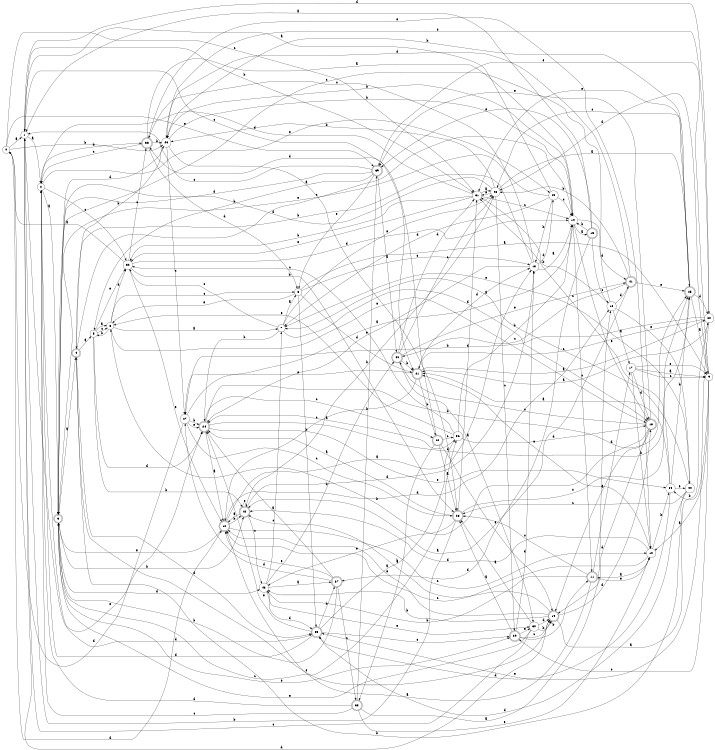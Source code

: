 digraph n37_3 {
__start0 [label="" shape="none"];

rankdir=LR;
size="8,5";

s0 [style="filled", color="black", fillcolor="white" shape="circle", label="0"];
s1 [style="filled", color="black", fillcolor="white" shape="circle", label="1"];
s2 [style="filled", color="black", fillcolor="white" shape="circle", label="2"];
s3 [style="rounded,filled", color="black", fillcolor="white" shape="doublecircle", label="3"];
s4 [style="rounded,filled", color="black", fillcolor="white" shape="doublecircle", label="4"];
s5 [style="filled", color="black", fillcolor="white" shape="circle", label="5"];
s6 [style="filled", color="black", fillcolor="white" shape="circle", label="6"];
s7 [style="filled", color="black", fillcolor="white" shape="circle", label="7"];
s8 [style="filled", color="black", fillcolor="white" shape="circle", label="8"];
s9 [style="filled", color="black", fillcolor="white" shape="circle", label="9"];
s10 [style="filled", color="black", fillcolor="white" shape="circle", label="10"];
s11 [style="rounded,filled", color="black", fillcolor="white" shape="doublecircle", label="11"];
s12 [style="rounded,filled", color="black", fillcolor="white" shape="doublecircle", label="12"];
s13 [style="filled", color="black", fillcolor="white" shape="circle", label="13"];
s14 [style="filled", color="black", fillcolor="white" shape="circle", label="14"];
s15 [style="rounded,filled", color="black", fillcolor="white" shape="doublecircle", label="15"];
s16 [style="filled", color="black", fillcolor="white" shape="circle", label="16"];
s17 [style="filled", color="black", fillcolor="white" shape="circle", label="17"];
s18 [style="rounded,filled", color="black", fillcolor="white" shape="doublecircle", label="18"];
s19 [style="rounded,filled", color="black", fillcolor="white" shape="doublecircle", label="19"];
s20 [style="filled", color="black", fillcolor="white" shape="circle", label="20"];
s21 [style="rounded,filled", color="black", fillcolor="white" shape="doublecircle", label="21"];
s22 [style="rounded,filled", color="black", fillcolor="white" shape="doublecircle", label="22"];
s23 [style="rounded,filled", color="black", fillcolor="white" shape="doublecircle", label="23"];
s24 [style="rounded,filled", color="black", fillcolor="white" shape="doublecircle", label="24"];
s25 [style="rounded,filled", color="black", fillcolor="white" shape="doublecircle", label="25"];
s26 [style="filled", color="black", fillcolor="white" shape="circle", label="26"];
s27 [style="filled", color="black", fillcolor="white" shape="circle", label="27"];
s28 [style="filled", color="black", fillcolor="white" shape="circle", label="28"];
s29 [style="rounded,filled", color="black", fillcolor="white" shape="doublecircle", label="29"];
s30 [style="filled", color="black", fillcolor="white" shape="circle", label="30"];
s31 [style="filled", color="black", fillcolor="white" shape="circle", label="31"];
s32 [style="filled", color="black", fillcolor="white" shape="circle", label="32"];
s33 [style="rounded,filled", color="black", fillcolor="white" shape="doublecircle", label="33"];
s34 [style="filled", color="black", fillcolor="white" shape="circle", label="34"];
s35 [style="rounded,filled", color="black", fillcolor="white" shape="doublecircle", label="35"];
s36 [style="filled", color="black", fillcolor="white" shape="circle", label="36"];
s37 [style="rounded,filled", color="black", fillcolor="white" shape="doublecircle", label="37"];
s38 [style="rounded,filled", color="black", fillcolor="white" shape="doublecircle", label="38"];
s39 [style="rounded,filled", color="black", fillcolor="white" shape="doublecircle", label="39"];
s40 [style="rounded,filled", color="black", fillcolor="white" shape="doublecircle", label="40"];
s41 [style="rounded,filled", color="black", fillcolor="white" shape="doublecircle", label="41"];
s42 [style="rounded,filled", color="black", fillcolor="white" shape="doublecircle", label="42"];
s43 [style="filled", color="black", fillcolor="white" shape="circle", label="43"];
s44 [style="filled", color="black", fillcolor="white" shape="circle", label="44"];
s45 [style="filled", color="black", fillcolor="white" shape="circle", label="45"];
s0 -> s1 [label="a"];
s0 -> s26 [label="b"];
s0 -> s31 [label="c"];
s0 -> s12 [label="d"];
s0 -> s39 [label="e"];
s1 -> s2 [label="a"];
s1 -> s31 [label="b"];
s1 -> s21 [label="c"];
s1 -> s19 [label="d"];
s1 -> s24 [label="e"];
s2 -> s3 [label="a"];
s2 -> s33 [label="b"];
s2 -> s32 [label="c"];
s2 -> s35 [label="d"];
s2 -> s45 [label="e"];
s3 -> s4 [label="a"];
s3 -> s42 [label="b"];
s3 -> s36 [label="c"];
s3 -> s43 [label="d"];
s3 -> s29 [label="e"];
s4 -> s5 [label="a"];
s4 -> s26 [label="b"];
s4 -> s14 [label="c"];
s4 -> s35 [label="d"];
s4 -> s19 [label="e"];
s5 -> s6 [label="a"];
s5 -> s42 [label="b"];
s5 -> s6 [label="c"];
s5 -> s24 [label="d"];
s5 -> s32 [label="e"];
s6 -> s7 [label="a"];
s6 -> s5 [label="b"];
s6 -> s8 [label="c"];
s6 -> s32 [label="d"];
s6 -> s18 [label="e"];
s7 -> s8 [label="a"];
s7 -> s24 [label="b"];
s7 -> s32 [label="c"];
s7 -> s18 [label="d"];
s7 -> s28 [label="e"];
s8 -> s9 [label="a"];
s8 -> s35 [label="b"];
s8 -> s13 [label="c"];
s8 -> s21 [label="d"];
s8 -> s6 [label="e"];
s9 -> s10 [label="a"];
s9 -> s34 [label="b"];
s9 -> s29 [label="c"];
s9 -> s28 [label="d"];
s9 -> s39 [label="e"];
s10 -> s11 [label="a"];
s10 -> s34 [label="b"];
s10 -> s12 [label="c"];
s10 -> s42 [label="d"];
s10 -> s21 [label="e"];
s11 -> s12 [label="a"];
s11 -> s43 [label="b"];
s11 -> s23 [label="c"];
s11 -> s17 [label="d"];
s11 -> s10 [label="e"];
s12 -> s13 [label="a"];
s12 -> s42 [label="b"];
s12 -> s10 [label="c"];
s12 -> s16 [label="d"];
s12 -> s3 [label="e"];
s13 -> s14 [label="a"];
s13 -> s4 [label="b"];
s13 -> s33 [label="c"];
s13 -> s45 [label="d"];
s13 -> s24 [label="e"];
s14 -> s15 [label="a"];
s14 -> s26 [label="b"];
s14 -> s11 [label="c"];
s14 -> s41 [label="d"];
s14 -> s18 [label="e"];
s15 -> s1 [label="a"];
s15 -> s14 [label="b"];
s15 -> s16 [label="c"];
s15 -> s37 [label="d"];
s15 -> s39 [label="e"];
s16 -> s17 [label="a"];
s16 -> s31 [label="b"];
s16 -> s3 [label="c"];
s16 -> s41 [label="d"];
s16 -> s44 [label="e"];
s17 -> s9 [label="a"];
s17 -> s10 [label="b"];
s17 -> s9 [label="c"];
s17 -> s18 [label="d"];
s17 -> s9 [label="e"];
s18 -> s19 [label="a"];
s18 -> s6 [label="b"];
s18 -> s40 [label="c"];
s18 -> s19 [label="d"];
s18 -> s39 [label="e"];
s19 -> s20 [label="a"];
s19 -> s43 [label="b"];
s19 -> s42 [label="c"];
s19 -> s18 [label="d"];
s19 -> s12 [label="e"];
s20 -> s21 [label="a"];
s20 -> s27 [label="b"];
s20 -> s21 [label="c"];
s20 -> s1 [label="d"];
s20 -> s35 [label="e"];
s21 -> s20 [label="a"];
s21 -> s22 [label="b"];
s21 -> s12 [label="c"];
s21 -> s13 [label="d"];
s21 -> s27 [label="e"];
s22 -> s23 [label="a"];
s22 -> s38 [label="b"];
s22 -> s36 [label="c"];
s22 -> s33 [label="d"];
s22 -> s19 [label="e"];
s23 -> s24 [label="a"];
s23 -> s1 [label="b"];
s23 -> s25 [label="c"];
s23 -> s31 [label="d"];
s23 -> s43 [label="e"];
s24 -> s12 [label="a"];
s24 -> s25 [label="b"];
s24 -> s22 [label="c"];
s24 -> s25 [label="d"];
s24 -> s34 [label="e"];
s25 -> s9 [label="a"];
s25 -> s26 [label="b"];
s25 -> s28 [label="c"];
s25 -> s20 [label="d"];
s25 -> s31 [label="e"];
s26 -> s23 [label="a"];
s26 -> s14 [label="b"];
s26 -> s27 [label="c"];
s26 -> s3 [label="d"];
s26 -> s20 [label="e"];
s27 -> s14 [label="a"];
s27 -> s24 [label="b"];
s27 -> s23 [label="c"];
s27 -> s0 [label="d"];
s27 -> s24 [label="e"];
s28 -> s25 [label="a"];
s28 -> s26 [label="b"];
s28 -> s29 [label="c"];
s28 -> s3 [label="d"];
s28 -> s31 [label="e"];
s29 -> s23 [label="a"];
s29 -> s11 [label="b"];
s29 -> s19 [label="c"];
s29 -> s13 [label="d"];
s29 -> s30 [label="e"];
s30 -> s23 [label="a"];
s30 -> s19 [label="b"];
s30 -> s1 [label="c"];
s30 -> s19 [label="d"];
s30 -> s3 [label="e"];
s31 -> s28 [label="a"];
s31 -> s32 [label="b"];
s31 -> s14 [label="c"];
s31 -> s2 [label="d"];
s31 -> s32 [label="e"];
s32 -> s0 [label="a"];
s32 -> s23 [label="b"];
s32 -> s33 [label="c"];
s32 -> s14 [label="d"];
s32 -> s12 [label="e"];
s33 -> s14 [label="a"];
s33 -> s26 [label="b"];
s33 -> s2 [label="c"];
s33 -> s8 [label="d"];
s33 -> s10 [label="e"];
s34 -> s21 [label="a"];
s34 -> s25 [label="b"];
s34 -> s31 [label="c"];
s34 -> s35 [label="d"];
s34 -> s44 [label="e"];
s35 -> s36 [label="a"];
s35 -> s37 [label="b"];
s35 -> s29 [label="c"];
s35 -> s2 [label="d"];
s35 -> s24 [label="e"];
s36 -> s24 [label="a"];
s36 -> s14 [label="b"];
s36 -> s32 [label="c"];
s36 -> s18 [label="d"];
s36 -> s6 [label="e"];
s37 -> s24 [label="a"];
s37 -> s3 [label="b"];
s37 -> s38 [label="c"];
s37 -> s27 [label="d"];
s37 -> s12 [label="e"];
s38 -> s16 [label="a"];
s38 -> s39 [label="b"];
s38 -> s2 [label="c"];
s38 -> s2 [label="d"];
s38 -> s10 [label="e"];
s39 -> s40 [label="a"];
s39 -> s5 [label="b"];
s39 -> s1 [label="c"];
s39 -> s3 [label="d"];
s39 -> s8 [label="e"];
s40 -> s30 [label="a"];
s40 -> s21 [label="b"];
s40 -> s28 [label="c"];
s40 -> s31 [label="d"];
s40 -> s41 [label="e"];
s41 -> s42 [label="a"];
s41 -> s28 [label="b"];
s41 -> s40 [label="c"];
s41 -> s26 [label="d"];
s41 -> s25 [label="e"];
s42 -> s12 [label="a"];
s42 -> s28 [label="b"];
s42 -> s43 [label="c"];
s42 -> s13 [label="d"];
s42 -> s42 [label="e"];
s43 -> s37 [label="a"];
s43 -> s40 [label="b"];
s43 -> s7 [label="c"];
s43 -> s35 [label="d"];
s43 -> s30 [label="e"];
s44 -> s7 [label="a"];
s44 -> s4 [label="b"];
s44 -> s23 [label="c"];
s44 -> s35 [label="d"];
s44 -> s7 [label="e"];
s45 -> s1 [label="a"];
s45 -> s13 [label="b"];
s45 -> s14 [label="c"];
s45 -> s7 [label="d"];
s45 -> s3 [label="e"];

}